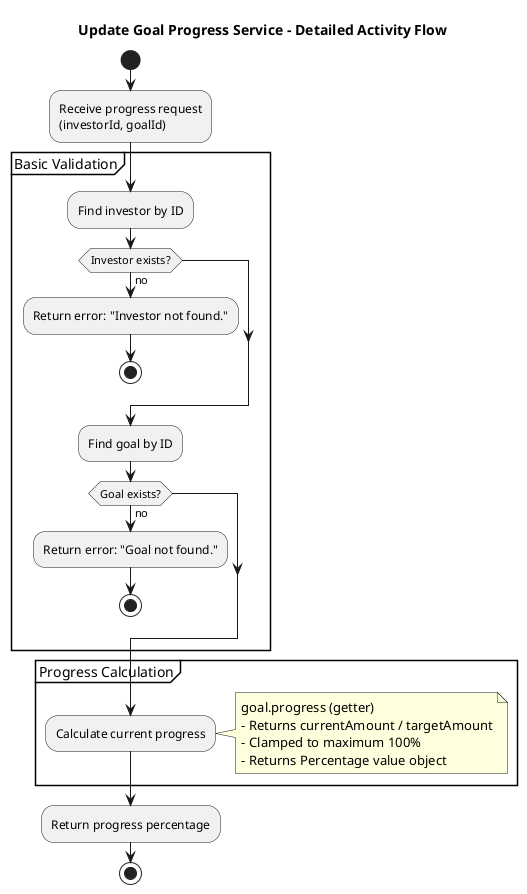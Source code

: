 @startuml Update Goal Progress Service
title Update Goal Progress Service - Detailed Activity Flow

start

:Receive progress request\n(investorId, goalId);

partition "Basic Validation" {
  :Find investor by ID;
  if (Investor exists?) then (no)
    :Return error: "Investor not found.";
    stop
  endif
  
  :Find goal by ID;
  if (Goal exists?) then (no)
    :Return error: "Goal not found.";
    stop
  endif
}

partition "Progress Calculation" {
  :Calculate current progress;
  note right
    goal.progress (getter)
    - Returns currentAmount / targetAmount
    - Clamped to maximum 100%
    - Returns Percentage value object
  end note
}

:Return progress percentage;

stop
@enduml